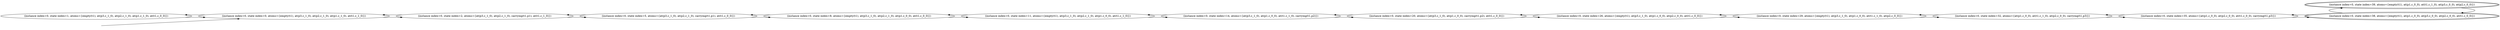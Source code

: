 digraph {
rankdir="LR"
s1[label="(instance index=0, state index=1, atoms={empty(t1), at(p3,c_1_0), at(p2,c_1_0), at(p1,c_1_0), at(t1,c_0_0)})"]
s0[label="(instance index=0, state index=0, atoms={empty(t1), at(p3,c_1_0), at(p2,c_1_0), at(p1,c_1_0), at(t1,c_1_0)})"]
s2[label="(instance index=0, state index=2, atoms={at(p3,c_1_0), at(p2,c_1_0), carrying(t1,p1), at(t1,c_1_0)})"]
s5[label="(instance index=0, state index=5, atoms={at(p3,c_1_0), at(p2,c_1_0), carrying(t1,p1), at(t1,c_0_0)})"]
s8[label="(instance index=0, state index=8, atoms={empty(t1), at(p3,c_1_0), at(p2,c_1_0), at(p1,c_0_0), at(t1,c_0_0)})"]
s11[label="(instance index=0, state index=11, atoms={empty(t1), at(p3,c_1_0), at(p2,c_1_0), at(p1,c_0_0), at(t1,c_1_0)})"]
s14[label="(instance index=0, state index=14, atoms={at(p3,c_1_0), at(p1,c_0_0), at(t1,c_1_0), carrying(t1,p2)})"]
s20[label="(instance index=0, state index=20, atoms={at(p3,c_1_0), at(p1,c_0_0), carrying(t1,p2), at(t1,c_0_0)})"]
s26[label="(instance index=0, state index=26, atoms={empty(t1), at(p3,c_1_0), at(p1,c_0_0), at(p2,c_0_0), at(t1,c_0_0)})"]
s29[label="(instance index=0, state index=29, atoms={empty(t1), at(p3,c_1_0), at(p1,c_0_0), at(t1,c_1_0), at(p2,c_0_0)})"]
s32[label="(instance index=0, state index=32, atoms={at(p1,c_0_0), at(t1,c_1_0), at(p2,c_0_0), carrying(t1,p3)})"]
s35[label="(instance index=0, state index=35, atoms={at(p1,c_0_0), at(p2,c_0_0), at(t1,c_0_0), carrying(t1,p3)})"]
s39[peripheries=2,label="(instance index=0, state index=39, atoms={empty(t1), at(p1,c_0_0), at(t1,c_1_0), at(p3,c_0_0), at(p2,c_0_0)})"]
s38[peripheries=2,label="(instance index=0, state index=38, atoms={empty(t1), at(p1,c_0_0), at(p3,c_0_0), at(p2,c_0_0), at(t1,c_0_0)})"]
Dangling [ label = "", style = invis ]
{ rank = same; Dangling }
Dangling -> s0
{ rank = same; s0}
{ rank = same; s0}
{ rank = same; s2}
{ rank = same; s5}
{ rank = same; s8}
{ rank = same; s11}
{ rank = same; s14}
{ rank = same; s20}
{ rank = same; s26}
{ rank = same; s29}
{ rank = same; s32}
{ rank = same; s35}
{ rank = same; s39,s38}
{
s1->s0
}
{
s0->s2
s0->s1
}
{
s2->s5
s2->s0
}
{
s5->s2
s5->s8
}
{
s8->s5
s8->s11
}
{
s11->s14
s11->s8
}
{
s14->s20
s14->s11
}
{
s20->s14
s20->s26
}
{
s26->s29
s26->s20
}
{
s29->s26
s29->s32
}
{
s32->s29
s32->s35
}
{
s35->s38
s35->s32
}
{
s39->s38
s38->s39
s38->s35
}
}
